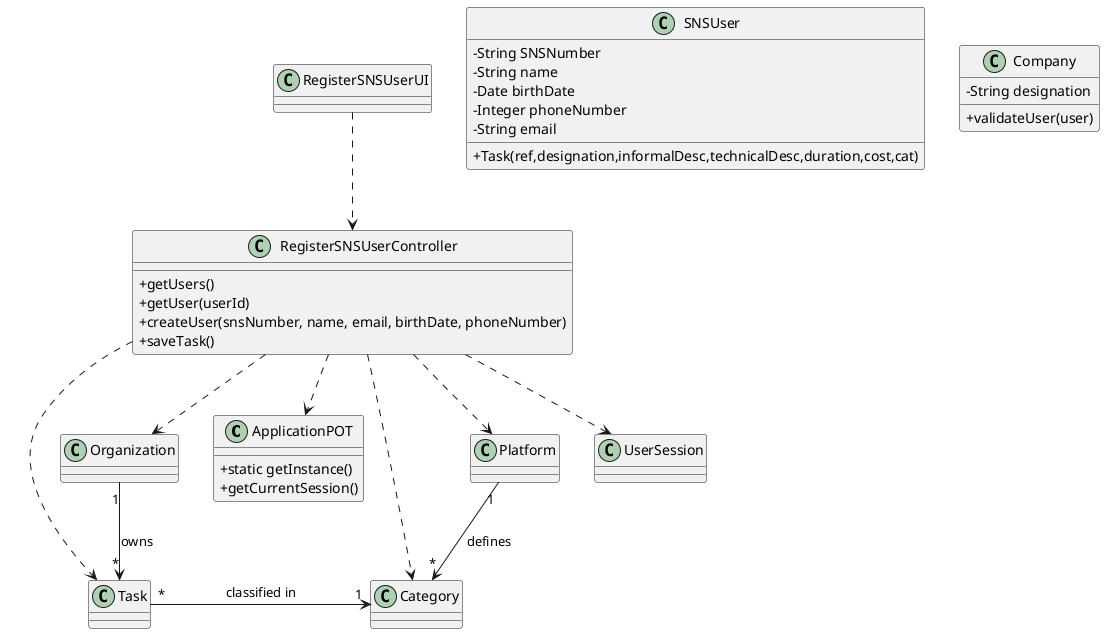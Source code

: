 @startuml
skinparam classAttributeIconSize 0

class ApplicationPOT
{
  +static getInstance()
  +getCurrentSession()
}

class SNSUser {
  -String SNSNumber
  -String name
  -Date birthDate
  -Integer phoneNumber
  -String email
  +Task(ref,designation,informalDesc,technicalDesc,duration,cost,cat)
}

class Company {
  -String designation
  +validateUser(user)
}

class RegisterSNSUserController {
  +getUsers()
  +getUser(userId)
  +createUser(snsNumber, name, email, birthDate, phoneNumber)
  +saveTask()
}

class RegisterSNSUserUI {
}

RegisterSNSUserUI ..> RegisterSNSUserController
RegisterSNSUserController ..> Platform
RegisterSNSUserController ..> Category
RegisterSNSUserController ..> Task
RegisterSNSUserController ..> Organization
RegisterSNSUserController ..> ApplicationPOT
RegisterSNSUserController ..> UserSession
Task "*" -> "1" Category : classified in
Platform "1" --> "*" Category : defines
Organization "1" --> "*" Task : owns


@enduml